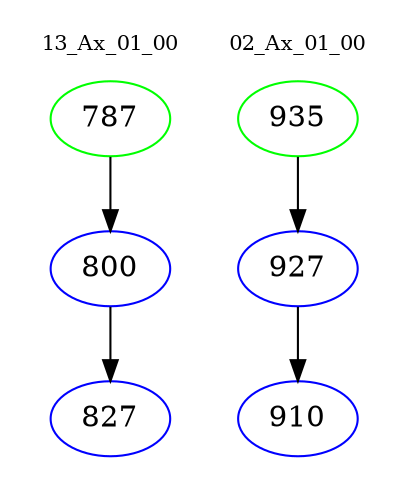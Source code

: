 digraph{
subgraph cluster_0 {
color = white
label = "13_Ax_01_00";
fontsize=10;
T0_787 [label="787", color="green"]
T0_787 -> T0_800 [color="black"]
T0_800 [label="800", color="blue"]
T0_800 -> T0_827 [color="black"]
T0_827 [label="827", color="blue"]
}
subgraph cluster_1 {
color = white
label = "02_Ax_01_00";
fontsize=10;
T1_935 [label="935", color="green"]
T1_935 -> T1_927 [color="black"]
T1_927 [label="927", color="blue"]
T1_927 -> T1_910 [color="black"]
T1_910 [label="910", color="blue"]
}
}
